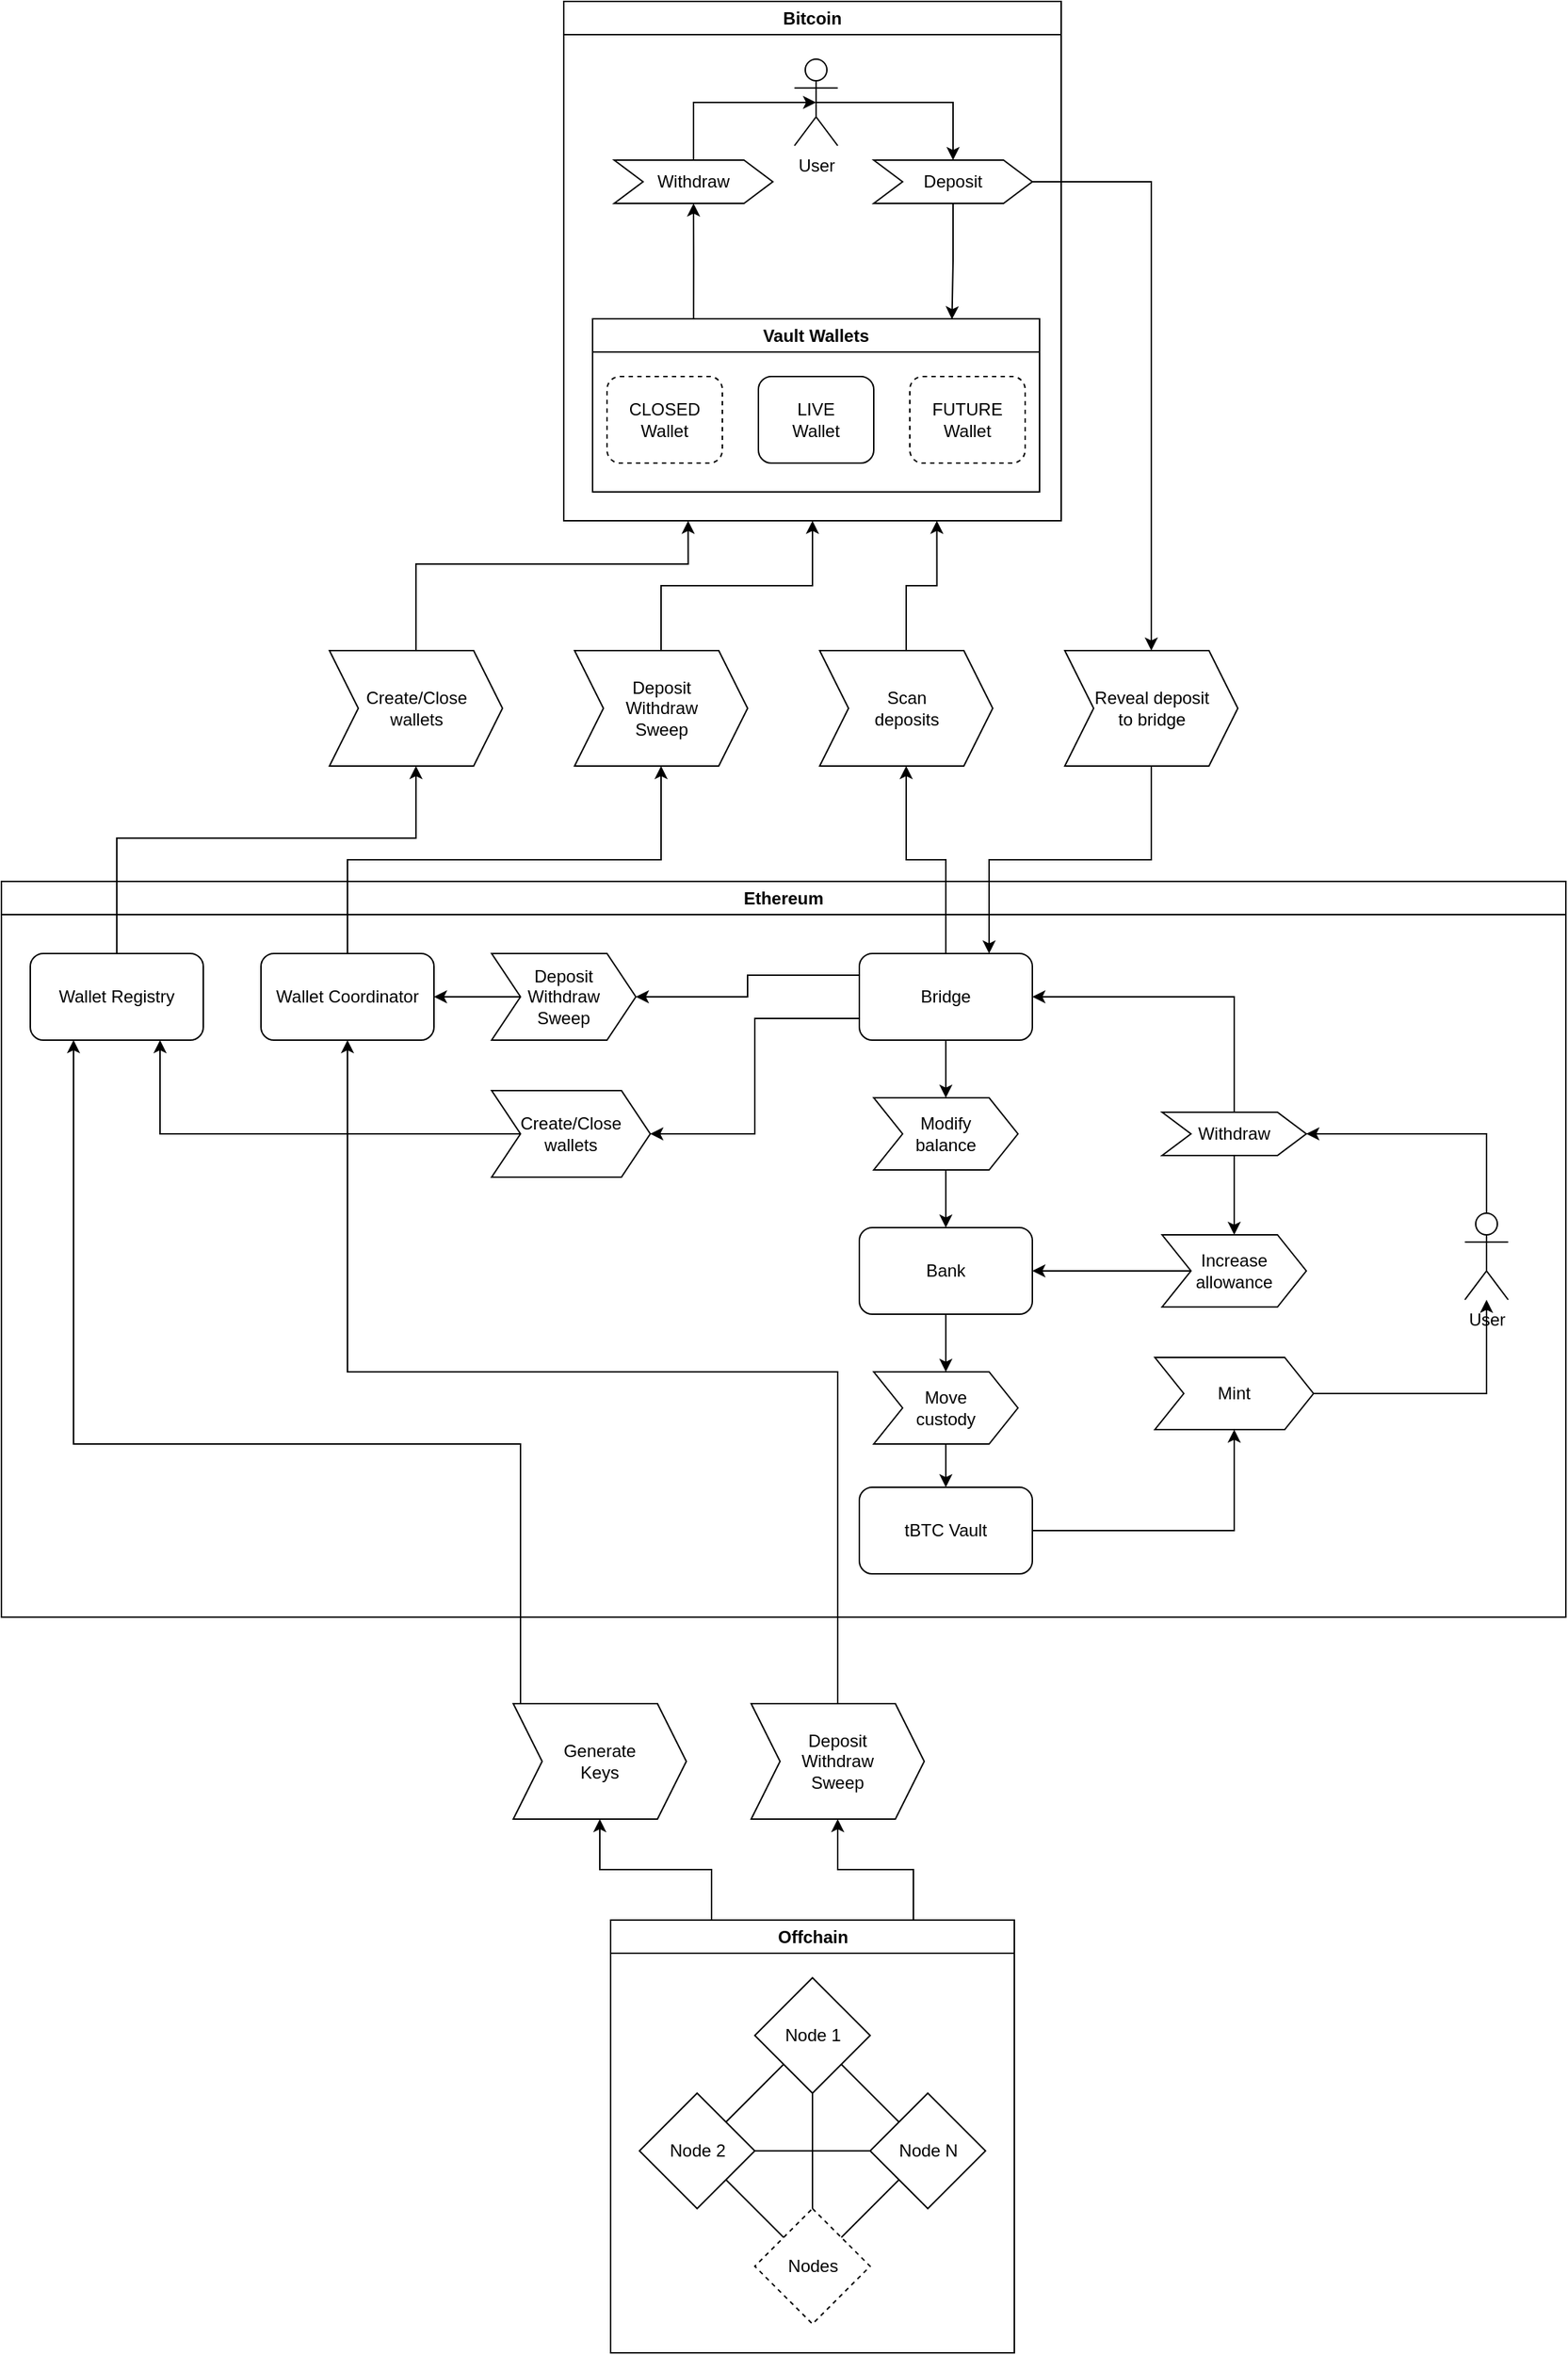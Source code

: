 <mxfile version="24.3.0" type="device">
  <diagram name="Page-1" id="mmjXPhxiyhT3qvV_Cfg9">
    <mxGraphModel dx="1453" dy="788" grid="1" gridSize="10" guides="1" tooltips="1" connect="1" arrows="1" fold="1" page="1" pageScale="1" pageWidth="850" pageHeight="1100" math="0" shadow="0">
      <root>
        <mxCell id="0" />
        <mxCell id="1" parent="0" />
        <mxCell id="GEbFCjqH-s-D8DaLhFC--1" value="Bitcoin" style="swimlane;whiteSpace=wrap;html=1;" vertex="1" parent="1">
          <mxGeometry x="515" y="40" width="345" height="360" as="geometry" />
        </mxCell>
        <mxCell id="GEbFCjqH-s-D8DaLhFC--91" style="edgeStyle=orthogonalEdgeStyle;rounded=0;orthogonalLoop=1;jettySize=auto;html=1;exitX=0.226;exitY=0;exitDx=0;exitDy=0;entryX=0.5;entryY=1;entryDx=0;entryDy=0;exitPerimeter=0;" edge="1" parent="GEbFCjqH-s-D8DaLhFC--1" source="GEbFCjqH-s-D8DaLhFC--4" target="GEbFCjqH-s-D8DaLhFC--10">
          <mxGeometry relative="1" as="geometry" />
        </mxCell>
        <mxCell id="GEbFCjqH-s-D8DaLhFC--4" value="Vault Wallets" style="swimlane;whiteSpace=wrap;html=1;" vertex="1" parent="GEbFCjqH-s-D8DaLhFC--1">
          <mxGeometry x="20" y="220" width="310" height="120" as="geometry" />
        </mxCell>
        <mxCell id="GEbFCjqH-s-D8DaLhFC--6" value="LIVE&lt;div&gt;Wallet&lt;/div&gt;" style="rounded=1;whiteSpace=wrap;html=1;" vertex="1" parent="GEbFCjqH-s-D8DaLhFC--4">
          <mxGeometry x="115" y="40" width="80" height="60" as="geometry" />
        </mxCell>
        <mxCell id="GEbFCjqH-s-D8DaLhFC--7" value="CLOSED&lt;div&gt;Wallet&lt;/div&gt;" style="rounded=1;whiteSpace=wrap;html=1;dashed=1;" vertex="1" parent="GEbFCjqH-s-D8DaLhFC--4">
          <mxGeometry x="10" y="40" width="80" height="60" as="geometry" />
        </mxCell>
        <mxCell id="GEbFCjqH-s-D8DaLhFC--8" value="FUTURE&lt;div&gt;Wallet&lt;/div&gt;" style="rounded=1;whiteSpace=wrap;html=1;dashed=1;" vertex="1" parent="GEbFCjqH-s-D8DaLhFC--4">
          <mxGeometry x="220" y="40" width="80" height="60" as="geometry" />
        </mxCell>
        <mxCell id="GEbFCjqH-s-D8DaLhFC--92" style="edgeStyle=orthogonalEdgeStyle;rounded=0;orthogonalLoop=1;jettySize=auto;html=1;exitX=0.5;exitY=0;exitDx=0;exitDy=0;entryX=0.5;entryY=0.5;entryDx=0;entryDy=0;entryPerimeter=0;" edge="1" parent="GEbFCjqH-s-D8DaLhFC--1" source="GEbFCjqH-s-D8DaLhFC--10" target="GEbFCjqH-s-D8DaLhFC--14">
          <mxGeometry relative="1" as="geometry">
            <mxPoint x="125.0" y="70" as="targetPoint" />
            <Array as="points">
              <mxPoint x="90" y="70" />
            </Array>
          </mxGeometry>
        </mxCell>
        <mxCell id="GEbFCjqH-s-D8DaLhFC--10" value="Withdraw" style="shape=step;perimeter=stepPerimeter;whiteSpace=wrap;html=1;fixedSize=1;" vertex="1" parent="GEbFCjqH-s-D8DaLhFC--1">
          <mxGeometry x="35" y="110" width="110" height="30" as="geometry" />
        </mxCell>
        <mxCell id="GEbFCjqH-s-D8DaLhFC--85" style="edgeStyle=orthogonalEdgeStyle;rounded=0;orthogonalLoop=1;jettySize=auto;html=1;exitX=0.5;exitY=0.5;exitDx=0;exitDy=0;exitPerimeter=0;entryX=0.5;entryY=0;entryDx=0;entryDy=0;" edge="1" parent="GEbFCjqH-s-D8DaLhFC--1" source="GEbFCjqH-s-D8DaLhFC--14" target="GEbFCjqH-s-D8DaLhFC--9">
          <mxGeometry relative="1" as="geometry" />
        </mxCell>
        <mxCell id="GEbFCjqH-s-D8DaLhFC--14" value="User" style="shape=umlActor;verticalLabelPosition=bottom;verticalAlign=top;html=1;outlineConnect=0;" vertex="1" parent="GEbFCjqH-s-D8DaLhFC--1">
          <mxGeometry x="160" y="40" width="30" height="60" as="geometry" />
        </mxCell>
        <mxCell id="GEbFCjqH-s-D8DaLhFC--9" value="Deposit" style="shape=step;perimeter=stepPerimeter;whiteSpace=wrap;html=1;fixedSize=1;" vertex="1" parent="GEbFCjqH-s-D8DaLhFC--1">
          <mxGeometry x="215" y="110" width="110" height="30" as="geometry" />
        </mxCell>
        <mxCell id="GEbFCjqH-s-D8DaLhFC--86" style="edgeStyle=orthogonalEdgeStyle;rounded=0;orthogonalLoop=1;jettySize=auto;html=1;exitX=0.5;exitY=1;exitDx=0;exitDy=0;entryX=0.804;entryY=0.003;entryDx=0;entryDy=0;entryPerimeter=0;" edge="1" parent="GEbFCjqH-s-D8DaLhFC--1" source="GEbFCjqH-s-D8DaLhFC--9" target="GEbFCjqH-s-D8DaLhFC--4">
          <mxGeometry relative="1" as="geometry" />
        </mxCell>
        <mxCell id="GEbFCjqH-s-D8DaLhFC--2" value="Ethereum" style="swimlane;whiteSpace=wrap;html=1;" vertex="1" parent="1">
          <mxGeometry x="125" y="650" width="1085" height="510" as="geometry" />
        </mxCell>
        <mxCell id="GEbFCjqH-s-D8DaLhFC--22" value="Wallet Registry" style="rounded=1;whiteSpace=wrap;html=1;" vertex="1" parent="GEbFCjqH-s-D8DaLhFC--2">
          <mxGeometry x="20" y="50" width="120" height="60" as="geometry" />
        </mxCell>
        <mxCell id="GEbFCjqH-s-D8DaLhFC--23" value="Wallet Coordinator" style="rounded=1;whiteSpace=wrap;html=1;" vertex="1" parent="GEbFCjqH-s-D8DaLhFC--2">
          <mxGeometry x="180" y="50" width="120" height="60" as="geometry" />
        </mxCell>
        <mxCell id="GEbFCjqH-s-D8DaLhFC--54" style="edgeStyle=orthogonalEdgeStyle;rounded=0;orthogonalLoop=1;jettySize=auto;html=1;exitX=0.5;exitY=1;exitDx=0;exitDy=0;entryX=0.5;entryY=0;entryDx=0;entryDy=0;" edge="1" parent="GEbFCjqH-s-D8DaLhFC--2" source="GEbFCjqH-s-D8DaLhFC--24" target="GEbFCjqH-s-D8DaLhFC--53">
          <mxGeometry relative="1" as="geometry" />
        </mxCell>
        <mxCell id="GEbFCjqH-s-D8DaLhFC--24" value="Bank" style="rounded=1;whiteSpace=wrap;html=1;" vertex="1" parent="GEbFCjqH-s-D8DaLhFC--2">
          <mxGeometry x="595" y="240" width="120" height="60" as="geometry" />
        </mxCell>
        <mxCell id="GEbFCjqH-s-D8DaLhFC--51" style="edgeStyle=orthogonalEdgeStyle;rounded=0;orthogonalLoop=1;jettySize=auto;html=1;exitX=1;exitY=0.5;exitDx=0;exitDy=0;entryX=0.5;entryY=1;entryDx=0;entryDy=0;" edge="1" parent="GEbFCjqH-s-D8DaLhFC--2" source="GEbFCjqH-s-D8DaLhFC--25" target="GEbFCjqH-s-D8DaLhFC--50">
          <mxGeometry relative="1" as="geometry" />
        </mxCell>
        <mxCell id="GEbFCjqH-s-D8DaLhFC--25" value="tBTC Vault" style="rounded=1;whiteSpace=wrap;html=1;" vertex="1" parent="GEbFCjqH-s-D8DaLhFC--2">
          <mxGeometry x="595" y="420" width="120" height="60" as="geometry" />
        </mxCell>
        <mxCell id="GEbFCjqH-s-D8DaLhFC--45" style="edgeStyle=orthogonalEdgeStyle;rounded=0;orthogonalLoop=1;jettySize=auto;html=1;exitX=0;exitY=0.25;exitDx=0;exitDy=0;entryX=1;entryY=0.5;entryDx=0;entryDy=0;" edge="1" parent="GEbFCjqH-s-D8DaLhFC--2" source="GEbFCjqH-s-D8DaLhFC--26" target="GEbFCjqH-s-D8DaLhFC--44">
          <mxGeometry relative="1" as="geometry" />
        </mxCell>
        <mxCell id="GEbFCjqH-s-D8DaLhFC--58" style="edgeStyle=orthogonalEdgeStyle;rounded=0;orthogonalLoop=1;jettySize=auto;html=1;exitX=0.5;exitY=1;exitDx=0;exitDy=0;entryX=0.5;entryY=0;entryDx=0;entryDy=0;" edge="1" parent="GEbFCjqH-s-D8DaLhFC--2" source="GEbFCjqH-s-D8DaLhFC--26" target="GEbFCjqH-s-D8DaLhFC--56">
          <mxGeometry relative="1" as="geometry" />
        </mxCell>
        <mxCell id="GEbFCjqH-s-D8DaLhFC--60" style="edgeStyle=orthogonalEdgeStyle;rounded=0;orthogonalLoop=1;jettySize=auto;html=1;exitX=0;exitY=0.75;exitDx=0;exitDy=0;entryX=1;entryY=0.5;entryDx=0;entryDy=0;" edge="1" parent="GEbFCjqH-s-D8DaLhFC--2" source="GEbFCjqH-s-D8DaLhFC--26" target="GEbFCjqH-s-D8DaLhFC--59">
          <mxGeometry relative="1" as="geometry" />
        </mxCell>
        <mxCell id="GEbFCjqH-s-D8DaLhFC--26" value="Bridge" style="rounded=1;whiteSpace=wrap;html=1;" vertex="1" parent="GEbFCjqH-s-D8DaLhFC--2">
          <mxGeometry x="595" y="50" width="120" height="60" as="geometry" />
        </mxCell>
        <mxCell id="GEbFCjqH-s-D8DaLhFC--32" style="edgeStyle=orthogonalEdgeStyle;rounded=0;orthogonalLoop=1;jettySize=auto;html=1;exitX=0.5;exitY=0;exitDx=0;exitDy=0;exitPerimeter=0;entryX=1;entryY=0.5;entryDx=0;entryDy=0;" edge="1" parent="GEbFCjqH-s-D8DaLhFC--2" source="GEbFCjqH-s-D8DaLhFC--27" target="GEbFCjqH-s-D8DaLhFC--29">
          <mxGeometry relative="1" as="geometry" />
        </mxCell>
        <mxCell id="GEbFCjqH-s-D8DaLhFC--27" value="User" style="shape=umlActor;verticalLabelPosition=bottom;verticalAlign=top;html=1;outlineConnect=0;" vertex="1" parent="GEbFCjqH-s-D8DaLhFC--2">
          <mxGeometry x="1015" y="230" width="30" height="60" as="geometry" />
        </mxCell>
        <mxCell id="GEbFCjqH-s-D8DaLhFC--34" style="edgeStyle=orthogonalEdgeStyle;rounded=0;orthogonalLoop=1;jettySize=auto;html=1;exitX=0.5;exitY=1;exitDx=0;exitDy=0;entryX=0.5;entryY=0;entryDx=0;entryDy=0;" edge="1" parent="GEbFCjqH-s-D8DaLhFC--2" source="GEbFCjqH-s-D8DaLhFC--29" target="GEbFCjqH-s-D8DaLhFC--30">
          <mxGeometry relative="1" as="geometry" />
        </mxCell>
        <mxCell id="GEbFCjqH-s-D8DaLhFC--35" style="edgeStyle=orthogonalEdgeStyle;rounded=0;orthogonalLoop=1;jettySize=auto;html=1;exitX=0.5;exitY=0;exitDx=0;exitDy=0;entryX=1;entryY=0.5;entryDx=0;entryDy=0;" edge="1" parent="GEbFCjqH-s-D8DaLhFC--2" source="GEbFCjqH-s-D8DaLhFC--29" target="GEbFCjqH-s-D8DaLhFC--26">
          <mxGeometry relative="1" as="geometry" />
        </mxCell>
        <mxCell id="GEbFCjqH-s-D8DaLhFC--29" value="Withdraw" style="shape=step;perimeter=stepPerimeter;whiteSpace=wrap;html=1;fixedSize=1;" vertex="1" parent="GEbFCjqH-s-D8DaLhFC--2">
          <mxGeometry x="805" y="160" width="100" height="30" as="geometry" />
        </mxCell>
        <mxCell id="GEbFCjqH-s-D8DaLhFC--36" style="edgeStyle=orthogonalEdgeStyle;rounded=0;orthogonalLoop=1;jettySize=auto;html=1;exitX=0;exitY=0.5;exitDx=0;exitDy=0;entryX=1;entryY=0.5;entryDx=0;entryDy=0;" edge="1" parent="GEbFCjqH-s-D8DaLhFC--2" source="GEbFCjqH-s-D8DaLhFC--30" target="GEbFCjqH-s-D8DaLhFC--24">
          <mxGeometry relative="1" as="geometry" />
        </mxCell>
        <mxCell id="GEbFCjqH-s-D8DaLhFC--30" value="Increase&lt;div&gt;allowance&lt;/div&gt;" style="shape=step;perimeter=stepPerimeter;whiteSpace=wrap;html=1;fixedSize=1;" vertex="1" parent="GEbFCjqH-s-D8DaLhFC--2">
          <mxGeometry x="805" y="245" width="100" height="50" as="geometry" />
        </mxCell>
        <mxCell id="GEbFCjqH-s-D8DaLhFC--46" style="edgeStyle=orthogonalEdgeStyle;rounded=0;orthogonalLoop=1;jettySize=auto;html=1;exitX=0;exitY=0.5;exitDx=0;exitDy=0;entryX=1;entryY=0.5;entryDx=0;entryDy=0;" edge="1" parent="GEbFCjqH-s-D8DaLhFC--2" source="GEbFCjqH-s-D8DaLhFC--44" target="GEbFCjqH-s-D8DaLhFC--23">
          <mxGeometry relative="1" as="geometry" />
        </mxCell>
        <mxCell id="GEbFCjqH-s-D8DaLhFC--44" value="Deposit&lt;div&gt;Withdraw&lt;/div&gt;&lt;div&gt;Sweep&lt;/div&gt;" style="shape=step;perimeter=stepPerimeter;whiteSpace=wrap;html=1;fixedSize=1;" vertex="1" parent="GEbFCjqH-s-D8DaLhFC--2">
          <mxGeometry x="340" y="50" width="100" height="60" as="geometry" />
        </mxCell>
        <mxCell id="GEbFCjqH-s-D8DaLhFC--52" style="edgeStyle=orthogonalEdgeStyle;rounded=0;orthogonalLoop=1;jettySize=auto;html=1;exitX=1;exitY=0.5;exitDx=0;exitDy=0;" edge="1" parent="GEbFCjqH-s-D8DaLhFC--2" source="GEbFCjqH-s-D8DaLhFC--50" target="GEbFCjqH-s-D8DaLhFC--27">
          <mxGeometry relative="1" as="geometry" />
        </mxCell>
        <mxCell id="GEbFCjqH-s-D8DaLhFC--50" value="Mint" style="shape=step;perimeter=stepPerimeter;whiteSpace=wrap;html=1;fixedSize=1;" vertex="1" parent="GEbFCjqH-s-D8DaLhFC--2">
          <mxGeometry x="800" y="330" width="110" height="50" as="geometry" />
        </mxCell>
        <mxCell id="GEbFCjqH-s-D8DaLhFC--55" style="edgeStyle=orthogonalEdgeStyle;rounded=0;orthogonalLoop=1;jettySize=auto;html=1;exitX=0.5;exitY=1;exitDx=0;exitDy=0;entryX=0.5;entryY=0;entryDx=0;entryDy=0;" edge="1" parent="GEbFCjqH-s-D8DaLhFC--2" source="GEbFCjqH-s-D8DaLhFC--53" target="GEbFCjqH-s-D8DaLhFC--25">
          <mxGeometry relative="1" as="geometry" />
        </mxCell>
        <mxCell id="GEbFCjqH-s-D8DaLhFC--53" value="Move&lt;div&gt;custody&lt;/div&gt;" style="shape=step;perimeter=stepPerimeter;whiteSpace=wrap;html=1;fixedSize=1;" vertex="1" parent="GEbFCjqH-s-D8DaLhFC--2">
          <mxGeometry x="605" y="340" width="100" height="50" as="geometry" />
        </mxCell>
        <mxCell id="GEbFCjqH-s-D8DaLhFC--57" style="edgeStyle=orthogonalEdgeStyle;rounded=0;orthogonalLoop=1;jettySize=auto;html=1;exitX=0.5;exitY=1;exitDx=0;exitDy=0;entryX=0.5;entryY=0;entryDx=0;entryDy=0;" edge="1" parent="GEbFCjqH-s-D8DaLhFC--2" source="GEbFCjqH-s-D8DaLhFC--56" target="GEbFCjqH-s-D8DaLhFC--24">
          <mxGeometry relative="1" as="geometry" />
        </mxCell>
        <mxCell id="GEbFCjqH-s-D8DaLhFC--56" value="Modify&lt;div&gt;balance&lt;/div&gt;" style="shape=step;perimeter=stepPerimeter;whiteSpace=wrap;html=1;fixedSize=1;" vertex="1" parent="GEbFCjqH-s-D8DaLhFC--2">
          <mxGeometry x="605" y="150" width="100" height="50" as="geometry" />
        </mxCell>
        <mxCell id="GEbFCjqH-s-D8DaLhFC--61" style="edgeStyle=orthogonalEdgeStyle;rounded=0;orthogonalLoop=1;jettySize=auto;html=1;exitX=0;exitY=0.5;exitDx=0;exitDy=0;entryX=0.75;entryY=1;entryDx=0;entryDy=0;" edge="1" parent="GEbFCjqH-s-D8DaLhFC--2" source="GEbFCjqH-s-D8DaLhFC--59" target="GEbFCjqH-s-D8DaLhFC--22">
          <mxGeometry relative="1" as="geometry" />
        </mxCell>
        <mxCell id="GEbFCjqH-s-D8DaLhFC--59" value="Create/Close&lt;div&gt;wallets&lt;/div&gt;" style="shape=step;perimeter=stepPerimeter;whiteSpace=wrap;html=1;fixedSize=1;" vertex="1" parent="GEbFCjqH-s-D8DaLhFC--2">
          <mxGeometry x="340" y="145" width="110" height="60" as="geometry" />
        </mxCell>
        <mxCell id="GEbFCjqH-s-D8DaLhFC--65" style="edgeStyle=orthogonalEdgeStyle;rounded=0;orthogonalLoop=1;jettySize=auto;html=1;exitX=0.75;exitY=0;exitDx=0;exitDy=0;entryX=0.5;entryY=1;entryDx=0;entryDy=0;" edge="1" parent="1" source="GEbFCjqH-s-D8DaLhFC--3" target="GEbFCjqH-s-D8DaLhFC--64">
          <mxGeometry relative="1" as="geometry" />
        </mxCell>
        <mxCell id="GEbFCjqH-s-D8DaLhFC--66" style="edgeStyle=orthogonalEdgeStyle;rounded=0;orthogonalLoop=1;jettySize=auto;html=1;exitX=0.25;exitY=0;exitDx=0;exitDy=0;entryX=0.5;entryY=1;entryDx=0;entryDy=0;" edge="1" parent="1" source="GEbFCjqH-s-D8DaLhFC--3" target="GEbFCjqH-s-D8DaLhFC--62">
          <mxGeometry relative="1" as="geometry" />
        </mxCell>
        <mxCell id="GEbFCjqH-s-D8DaLhFC--3" value="Offchain" style="swimlane;whiteSpace=wrap;html=1;" vertex="1" parent="1">
          <mxGeometry x="547.5" y="1370" width="280" height="300" as="geometry" />
        </mxCell>
        <mxCell id="GEbFCjqH-s-D8DaLhFC--69" value="Node 1" style="rhombus;whiteSpace=wrap;html=1;" vertex="1" parent="GEbFCjqH-s-D8DaLhFC--3">
          <mxGeometry x="100" y="40" width="80" height="80" as="geometry" />
        </mxCell>
        <mxCell id="GEbFCjqH-s-D8DaLhFC--70" value="Node 2" style="rhombus;whiteSpace=wrap;html=1;" vertex="1" parent="GEbFCjqH-s-D8DaLhFC--3">
          <mxGeometry x="20" y="120" width="80" height="80" as="geometry" />
        </mxCell>
        <mxCell id="GEbFCjqH-s-D8DaLhFC--71" value="Node N" style="rhombus;whiteSpace=wrap;html=1;" vertex="1" parent="GEbFCjqH-s-D8DaLhFC--3">
          <mxGeometry x="180" y="120" width="80" height="80" as="geometry" />
        </mxCell>
        <mxCell id="GEbFCjqH-s-D8DaLhFC--72" value="Nodes" style="rhombus;whiteSpace=wrap;html=1;dashed=1;" vertex="1" parent="GEbFCjqH-s-D8DaLhFC--3">
          <mxGeometry x="100" y="200" width="80" height="80" as="geometry" />
        </mxCell>
        <mxCell id="GEbFCjqH-s-D8DaLhFC--76" value="" style="endArrow=none;html=1;rounded=0;exitX=1;exitY=0;exitDx=0;exitDy=0;entryX=0;entryY=1;entryDx=0;entryDy=0;" edge="1" parent="GEbFCjqH-s-D8DaLhFC--3" source="GEbFCjqH-s-D8DaLhFC--70" target="GEbFCjqH-s-D8DaLhFC--69">
          <mxGeometry width="50" height="50" relative="1" as="geometry">
            <mxPoint x="15" y="180" as="sourcePoint" />
            <mxPoint x="65" y="130" as="targetPoint" />
          </mxGeometry>
        </mxCell>
        <mxCell id="GEbFCjqH-s-D8DaLhFC--77" value="" style="endArrow=none;html=1;rounded=0;exitX=1;exitY=1;exitDx=0;exitDy=0;entryX=0;entryY=0;entryDx=0;entryDy=0;" edge="1" parent="GEbFCjqH-s-D8DaLhFC--3" source="GEbFCjqH-s-D8DaLhFC--69" target="GEbFCjqH-s-D8DaLhFC--71">
          <mxGeometry width="50" height="50" relative="1" as="geometry">
            <mxPoint x="195" y="190" as="sourcePoint" />
            <mxPoint x="245" y="140" as="targetPoint" />
          </mxGeometry>
        </mxCell>
        <mxCell id="GEbFCjqH-s-D8DaLhFC--78" value="" style="endArrow=none;html=1;rounded=0;entryX=0.5;entryY=1;entryDx=0;entryDy=0;exitX=0.5;exitY=0;exitDx=0;exitDy=0;" edge="1" parent="GEbFCjqH-s-D8DaLhFC--3" target="GEbFCjqH-s-D8DaLhFC--69">
          <mxGeometry width="50" height="50" relative="1" as="geometry">
            <mxPoint x="140" y="200" as="sourcePoint" />
            <mxPoint x="125" y="160" as="targetPoint" />
          </mxGeometry>
        </mxCell>
        <mxCell id="GEbFCjqH-s-D8DaLhFC--79" value="" style="endArrow=none;html=1;rounded=0;exitX=1;exitY=1;exitDx=0;exitDy=0;entryX=0;entryY=0;entryDx=0;entryDy=0;" edge="1" parent="GEbFCjqH-s-D8DaLhFC--3" source="GEbFCjqH-s-D8DaLhFC--70">
          <mxGeometry width="50" height="50" relative="1" as="geometry">
            <mxPoint x="35" y="270" as="sourcePoint" />
            <mxPoint x="120" y="220" as="targetPoint" />
          </mxGeometry>
        </mxCell>
        <mxCell id="GEbFCjqH-s-D8DaLhFC--80" value="" style="endArrow=none;html=1;rounded=0;exitX=1;exitY=0;exitDx=0;exitDy=0;entryX=0;entryY=1;entryDx=0;entryDy=0;" edge="1" parent="GEbFCjqH-s-D8DaLhFC--3" target="GEbFCjqH-s-D8DaLhFC--71">
          <mxGeometry width="50" height="50" relative="1" as="geometry">
            <mxPoint x="160" y="220" as="sourcePoint" />
            <mxPoint x="245" y="220" as="targetPoint" />
          </mxGeometry>
        </mxCell>
        <mxCell id="GEbFCjqH-s-D8DaLhFC--81" value="" style="endArrow=none;html=1;rounded=0;exitX=1;exitY=0.5;exitDx=0;exitDy=0;entryX=0;entryY=0.5;entryDx=0;entryDy=0;" edge="1" parent="GEbFCjqH-s-D8DaLhFC--3" source="GEbFCjqH-s-D8DaLhFC--70" target="GEbFCjqH-s-D8DaLhFC--71">
          <mxGeometry width="50" height="50" relative="1" as="geometry">
            <mxPoint x="120" y="190" as="sourcePoint" />
            <mxPoint x="170" y="140" as="targetPoint" />
          </mxGeometry>
        </mxCell>
        <mxCell id="GEbFCjqH-s-D8DaLhFC--43" style="edgeStyle=orthogonalEdgeStyle;rounded=0;orthogonalLoop=1;jettySize=auto;html=1;exitX=0.5;exitY=0;exitDx=0;exitDy=0;entryX=0.5;entryY=1;entryDx=0;entryDy=0;" edge="1" parent="1" source="GEbFCjqH-s-D8DaLhFC--37" target="GEbFCjqH-s-D8DaLhFC--1">
          <mxGeometry relative="1" as="geometry">
            <mxPoint x="370" y="390" as="targetPoint" />
          </mxGeometry>
        </mxCell>
        <mxCell id="GEbFCjqH-s-D8DaLhFC--37" value="Deposit&lt;div&gt;Withdraw&lt;/div&gt;&lt;div&gt;Sweep&lt;/div&gt;" style="shape=step;perimeter=stepPerimeter;whiteSpace=wrap;html=1;fixedSize=1;" vertex="1" parent="1">
          <mxGeometry x="522.5" y="490" width="120" height="80" as="geometry" />
        </mxCell>
        <mxCell id="GEbFCjqH-s-D8DaLhFC--41" style="edgeStyle=orthogonalEdgeStyle;rounded=0;orthogonalLoop=1;jettySize=auto;html=1;exitX=0.5;exitY=0;exitDx=0;exitDy=0;entryX=0.75;entryY=1;entryDx=0;entryDy=0;" edge="1" parent="1" source="GEbFCjqH-s-D8DaLhFC--38" target="GEbFCjqH-s-D8DaLhFC--1">
          <mxGeometry relative="1" as="geometry" />
        </mxCell>
        <mxCell id="GEbFCjqH-s-D8DaLhFC--38" value="Scan&lt;div&gt;deposits&lt;/div&gt;" style="shape=step;perimeter=stepPerimeter;whiteSpace=wrap;html=1;fixedSize=1;" vertex="1" parent="1">
          <mxGeometry x="692.5" y="490" width="120" height="80" as="geometry" />
        </mxCell>
        <mxCell id="GEbFCjqH-s-D8DaLhFC--40" style="edgeStyle=orthogonalEdgeStyle;rounded=0;orthogonalLoop=1;jettySize=auto;html=1;exitX=0.5;exitY=0;exitDx=0;exitDy=0;entryX=0.25;entryY=1;entryDx=0;entryDy=0;" edge="1" parent="1" source="GEbFCjqH-s-D8DaLhFC--39" target="GEbFCjqH-s-D8DaLhFC--1">
          <mxGeometry relative="1" as="geometry">
            <Array as="points">
              <mxPoint x="413" y="430" />
              <mxPoint x="601" y="430" />
            </Array>
          </mxGeometry>
        </mxCell>
        <mxCell id="GEbFCjqH-s-D8DaLhFC--39" value="Create/Close&lt;div&gt;wallets&lt;/div&gt;" style="shape=step;perimeter=stepPerimeter;whiteSpace=wrap;html=1;fixedSize=1;" vertex="1" parent="1">
          <mxGeometry x="352.5" y="490" width="120" height="80" as="geometry" />
        </mxCell>
        <mxCell id="GEbFCjqH-s-D8DaLhFC--47" style="edgeStyle=orthogonalEdgeStyle;rounded=0;orthogonalLoop=1;jettySize=auto;html=1;exitX=0.5;exitY=0;exitDx=0;exitDy=0;entryX=0.5;entryY=1;entryDx=0;entryDy=0;" edge="1" parent="1" source="GEbFCjqH-s-D8DaLhFC--23" target="GEbFCjqH-s-D8DaLhFC--37">
          <mxGeometry relative="1" as="geometry" />
        </mxCell>
        <mxCell id="GEbFCjqH-s-D8DaLhFC--48" style="edgeStyle=orthogonalEdgeStyle;rounded=0;orthogonalLoop=1;jettySize=auto;html=1;exitX=0.5;exitY=0;exitDx=0;exitDy=0;entryX=0.5;entryY=1;entryDx=0;entryDy=0;" edge="1" parent="1" source="GEbFCjqH-s-D8DaLhFC--26" target="GEbFCjqH-s-D8DaLhFC--38">
          <mxGeometry relative="1" as="geometry" />
        </mxCell>
        <mxCell id="GEbFCjqH-s-D8DaLhFC--68" style="edgeStyle=orthogonalEdgeStyle;rounded=0;orthogonalLoop=1;jettySize=auto;html=1;exitX=0.5;exitY=0;exitDx=0;exitDy=0;entryX=0.25;entryY=1;entryDx=0;entryDy=0;" edge="1" parent="1" source="GEbFCjqH-s-D8DaLhFC--62" target="GEbFCjqH-s-D8DaLhFC--22">
          <mxGeometry relative="1" as="geometry">
            <Array as="points">
              <mxPoint x="485" y="1040" />
              <mxPoint x="175" y="1040" />
            </Array>
          </mxGeometry>
        </mxCell>
        <mxCell id="GEbFCjqH-s-D8DaLhFC--62" value="Generate&lt;div&gt;Keys&lt;/div&gt;" style="shape=step;perimeter=stepPerimeter;whiteSpace=wrap;html=1;fixedSize=1;" vertex="1" parent="1">
          <mxGeometry x="480" y="1220" width="120" height="80" as="geometry" />
        </mxCell>
        <mxCell id="GEbFCjqH-s-D8DaLhFC--67" style="edgeStyle=orthogonalEdgeStyle;rounded=0;orthogonalLoop=1;jettySize=auto;html=1;exitX=0.5;exitY=0;exitDx=0;exitDy=0;entryX=0.5;entryY=1;entryDx=0;entryDy=0;" edge="1" parent="1" source="GEbFCjqH-s-D8DaLhFC--64" target="GEbFCjqH-s-D8DaLhFC--23">
          <mxGeometry relative="1" as="geometry" />
        </mxCell>
        <mxCell id="GEbFCjqH-s-D8DaLhFC--64" value="Deposit&lt;div&gt;Withdraw&lt;/div&gt;&lt;div&gt;Sweep&lt;/div&gt;" style="shape=step;perimeter=stepPerimeter;whiteSpace=wrap;html=1;fixedSize=1;" vertex="1" parent="1">
          <mxGeometry x="645" y="1220" width="120" height="80" as="geometry" />
        </mxCell>
        <mxCell id="GEbFCjqH-s-D8DaLhFC--90" style="edgeStyle=orthogonalEdgeStyle;rounded=0;orthogonalLoop=1;jettySize=auto;html=1;exitX=0.5;exitY=1;exitDx=0;exitDy=0;entryX=0.75;entryY=0;entryDx=0;entryDy=0;" edge="1" parent="1" source="GEbFCjqH-s-D8DaLhFC--82" target="GEbFCjqH-s-D8DaLhFC--26">
          <mxGeometry relative="1" as="geometry" />
        </mxCell>
        <mxCell id="GEbFCjqH-s-D8DaLhFC--82" value="Reveal deposit&lt;div&gt;to bridge&lt;/div&gt;" style="shape=step;perimeter=stepPerimeter;whiteSpace=wrap;html=1;fixedSize=1;" vertex="1" parent="1">
          <mxGeometry x="862.5" y="490" width="120" height="80" as="geometry" />
        </mxCell>
        <mxCell id="GEbFCjqH-s-D8DaLhFC--84" style="edgeStyle=orthogonalEdgeStyle;rounded=0;orthogonalLoop=1;jettySize=auto;html=1;exitX=0.5;exitY=0;exitDx=0;exitDy=0;entryX=0.5;entryY=1;entryDx=0;entryDy=0;" edge="1" parent="1" source="GEbFCjqH-s-D8DaLhFC--22" target="GEbFCjqH-s-D8DaLhFC--39">
          <mxGeometry relative="1" as="geometry">
            <Array as="points">
              <mxPoint x="205" y="620" />
              <mxPoint x="413" y="620" />
            </Array>
          </mxGeometry>
        </mxCell>
        <mxCell id="GEbFCjqH-s-D8DaLhFC--87" style="edgeStyle=orthogonalEdgeStyle;rounded=0;orthogonalLoop=1;jettySize=auto;html=1;exitX=1;exitY=0.5;exitDx=0;exitDy=0;" edge="1" parent="1" source="GEbFCjqH-s-D8DaLhFC--9" target="GEbFCjqH-s-D8DaLhFC--82">
          <mxGeometry relative="1" as="geometry" />
        </mxCell>
      </root>
    </mxGraphModel>
  </diagram>
</mxfile>
